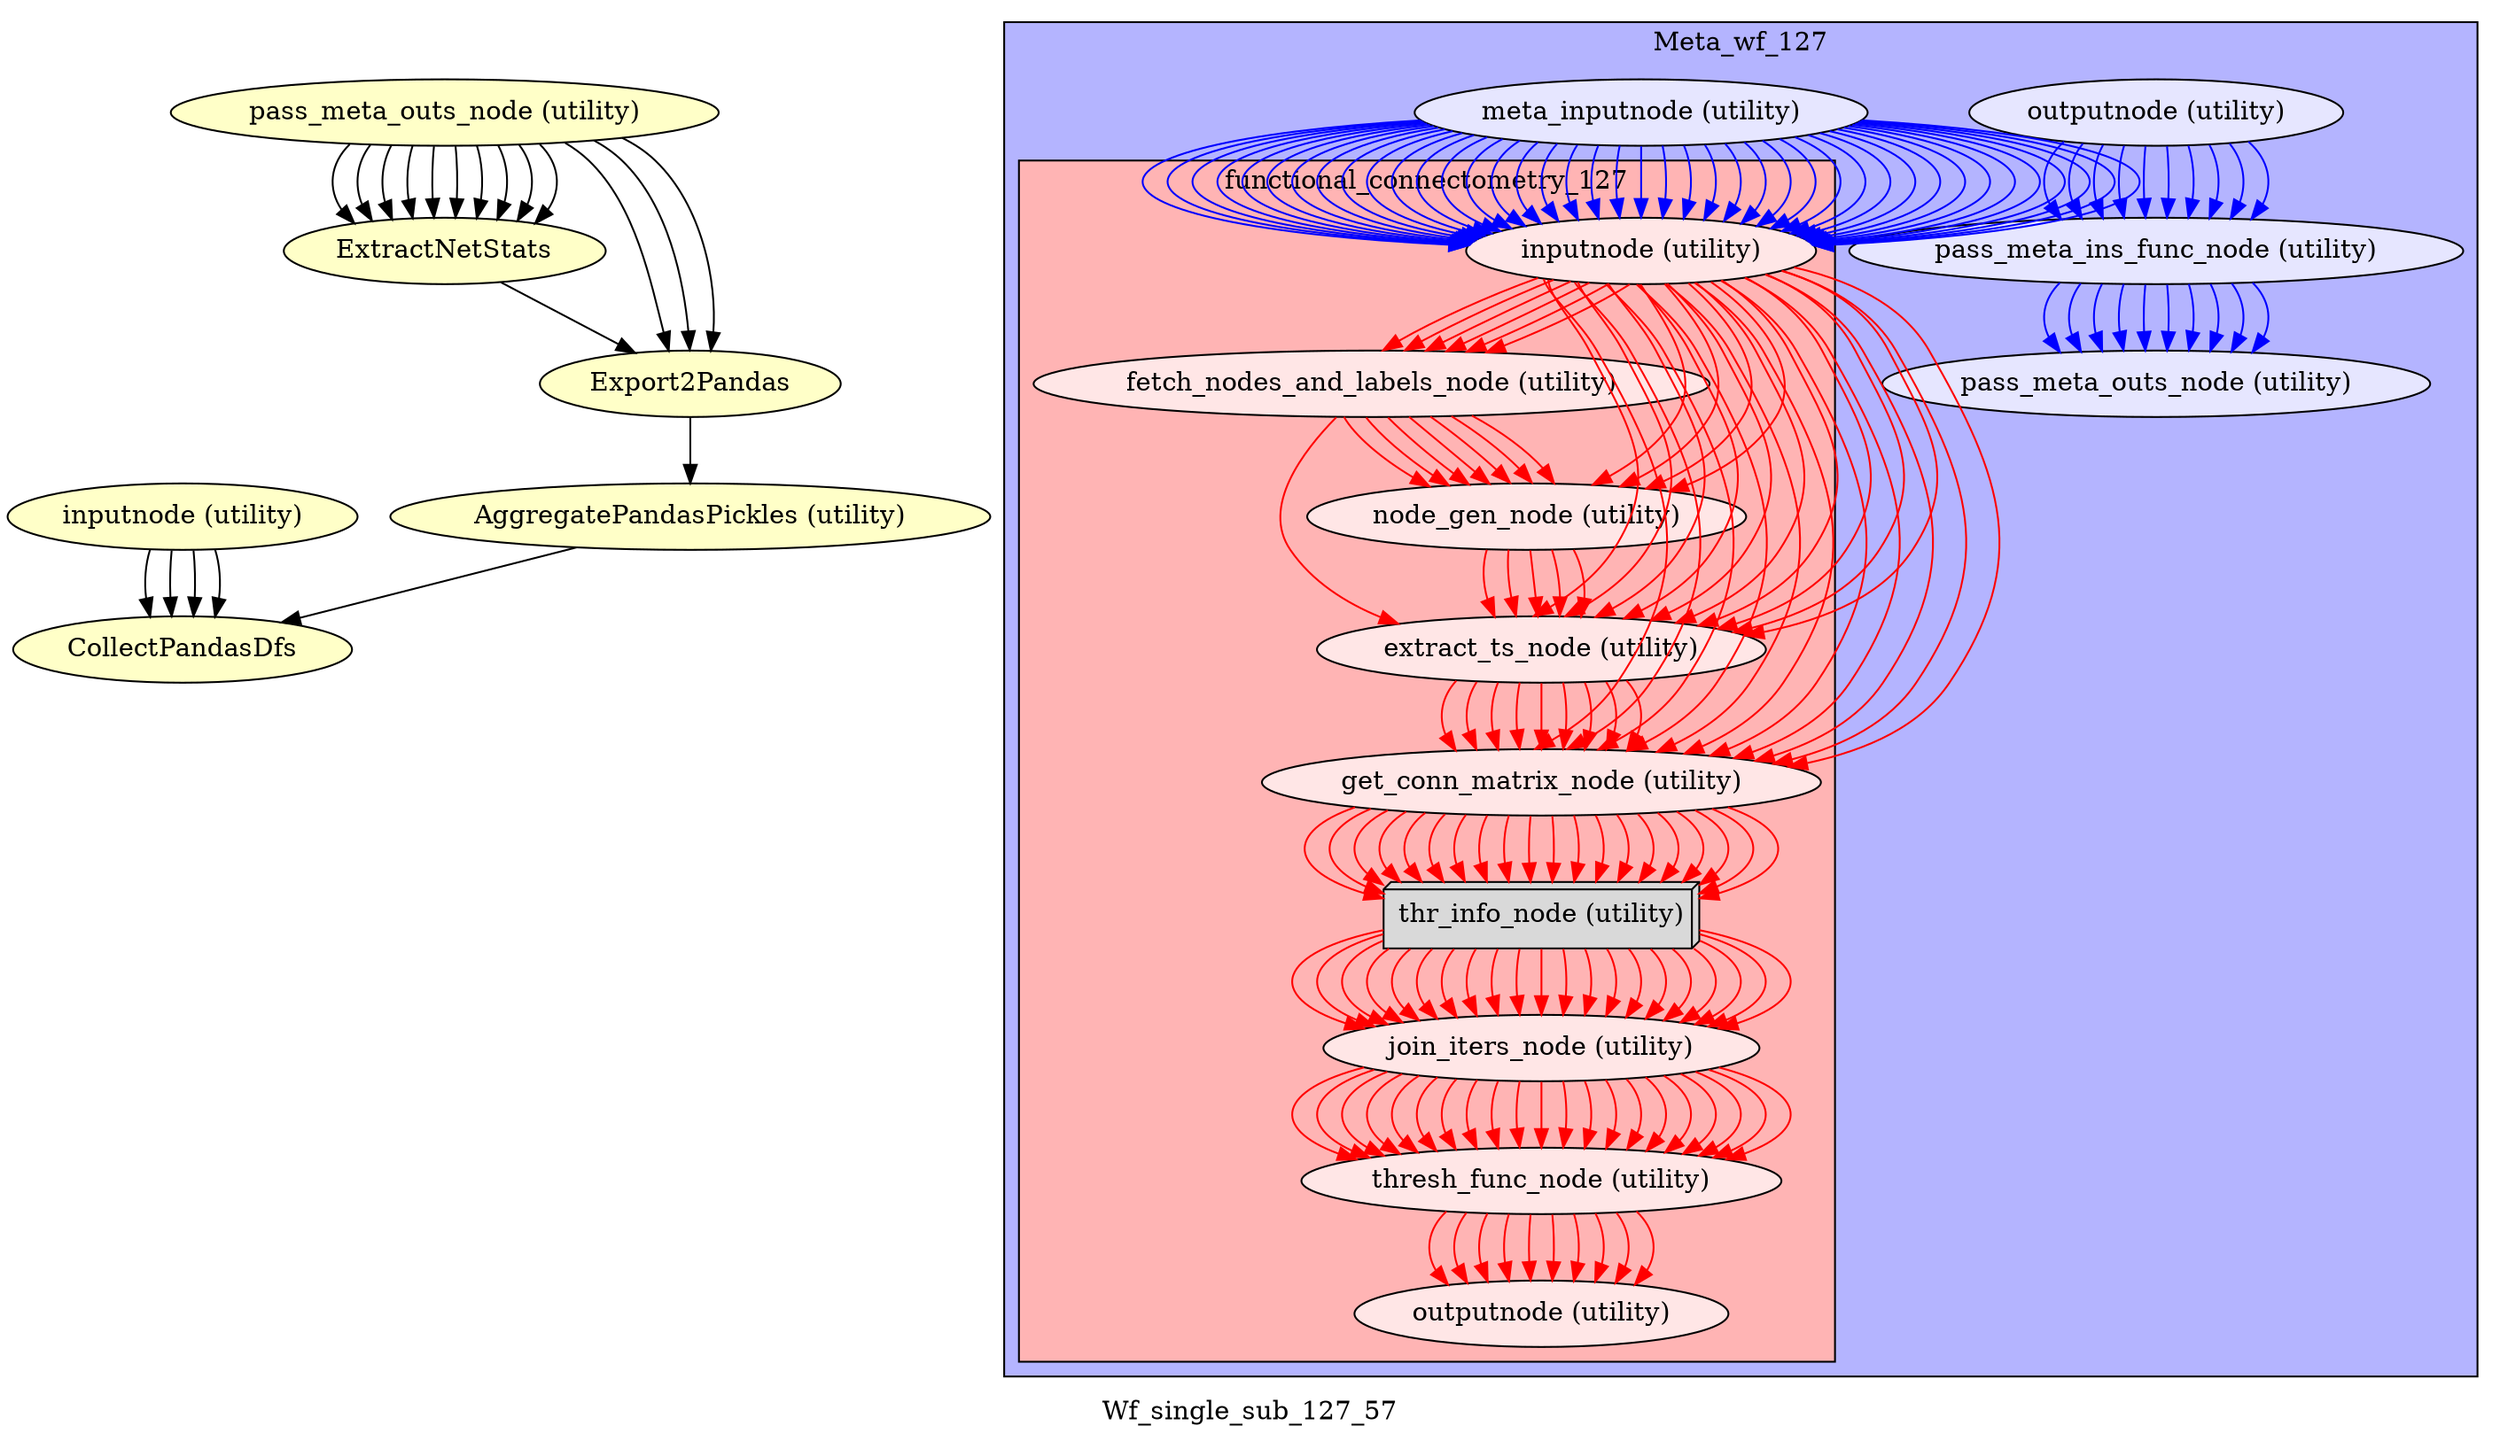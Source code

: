 digraph Wf_single_sub_127_57{
  label="Wf_single_sub_127_57";
  Wf_single_sub_127_57_inputnode[label="inputnode (utility)", style=filled, fillcolor="#FFFFC8"];
  Meta_wf_127_pass_meta_outs_node[label="pass_meta_outs_node (utility)", style=filled, fillcolor="#FFFFC8"];
  Wf_single_sub_127_57_ExtractNetStats[label="ExtractNetStats", style=filled, fillcolor="#FFFFC8"];
  Wf_single_sub_127_57_Export2Pandas[label="Export2Pandas", style=filled, fillcolor="#FFFFC8"];
  Wf_single_sub_127_57_AggregatePandasPickles[label="AggregatePandasPickles (utility)", style=filled, fillcolor="#FFFFC8"];
  Wf_single_sub_127_57_CollectPandasDfs[label="CollectPandasDfs", style=filled, fillcolor="#FFFFC8"];
  Wf_single_sub_127_57_inputnode -> Wf_single_sub_127_57_CollectPandasDfs;
  Wf_single_sub_127_57_inputnode -> Wf_single_sub_127_57_CollectPandasDfs;
  Wf_single_sub_127_57_inputnode -> Wf_single_sub_127_57_CollectPandasDfs;
  Wf_single_sub_127_57_inputnode -> Wf_single_sub_127_57_CollectPandasDfs;
  Wf_single_sub_127_57_ExtractNetStats -> Wf_single_sub_127_57_Export2Pandas;
  Wf_single_sub_127_57_Export2Pandas -> Wf_single_sub_127_57_AggregatePandasPickles;
  Wf_single_sub_127_57_AggregatePandasPickles -> Wf_single_sub_127_57_CollectPandasDfs;
  subgraph cluster_Wf_single_sub_127_57_Meta_wf_127 {
      edge [color="#0000FF"];
      style=filled;
      fillcolor="#B4B4FF";
      label="Meta_wf_127";
    Wf_single_sub_127_57_functional_connectometry_127_outputnode[label="outputnode (utility)", style=filled, fillcolor="#E6E6FF"];
    Wf_single_sub_127_57_Meta_wf_127_pass_meta_ins_func_node[label="pass_meta_ins_func_node (utility)", style=filled, fillcolor="#E6E6FF"];
    Wf_single_sub_127_57_Meta_wf_127_pass_meta_outs_node[label="pass_meta_outs_node (utility)", style=filled, fillcolor="#E6E6FF"];
    Wf_single_sub_127_57_Meta_wf_127_meta_inputnode[label="meta_inputnode (utility)", style=filled, fillcolor="#E6E6FF"];
    Wf_single_sub_127_57_Meta_wf_127_pass_meta_ins_func_node -> Wf_single_sub_127_57_Meta_wf_127_pass_meta_outs_node;
    Wf_single_sub_127_57_Meta_wf_127_pass_meta_ins_func_node -> Wf_single_sub_127_57_Meta_wf_127_pass_meta_outs_node;
    Wf_single_sub_127_57_Meta_wf_127_pass_meta_ins_func_node -> Wf_single_sub_127_57_Meta_wf_127_pass_meta_outs_node;
    Wf_single_sub_127_57_Meta_wf_127_pass_meta_ins_func_node -> Wf_single_sub_127_57_Meta_wf_127_pass_meta_outs_node;
    Wf_single_sub_127_57_Meta_wf_127_pass_meta_ins_func_node -> Wf_single_sub_127_57_Meta_wf_127_pass_meta_outs_node;
    Wf_single_sub_127_57_Meta_wf_127_pass_meta_ins_func_node -> Wf_single_sub_127_57_Meta_wf_127_pass_meta_outs_node;
    Wf_single_sub_127_57_Meta_wf_127_pass_meta_ins_func_node -> Wf_single_sub_127_57_Meta_wf_127_pass_meta_outs_node;
    Wf_single_sub_127_57_Meta_wf_127_pass_meta_ins_func_node -> Wf_single_sub_127_57_Meta_wf_127_pass_meta_outs_node;
    Wf_single_sub_127_57_Meta_wf_127_pass_meta_ins_func_node -> Wf_single_sub_127_57_Meta_wf_127_pass_meta_outs_node;
    Wf_single_sub_127_57_Meta_wf_127_pass_meta_ins_func_node -> Wf_single_sub_127_57_Meta_wf_127_pass_meta_outs_node;
    subgraph cluster_Wf_single_sub_127_57_Meta_wf_127_functional_connectometry_127 {
            edge [color="#FF0000"];
            style=filled;
            fillcolor="#FFB4B4";
            label="functional_connectometry_127";
        Wf_single_sub_127_57_Meta_wf_127_functional_connectometry_127_inputnode[label="inputnode (utility)", style=filled, fillcolor="#FFE6E6"];
        Wf_single_sub_127_57_Meta_wf_127_functional_connectometry_127_fetch_nodes_and_labels_node[label="fetch_nodes_and_labels_node (utility)", style=filled, fillcolor="#FFE6E6"];
        Wf_single_sub_127_57_Meta_wf_127_functional_connectometry_127_node_gen_node[label="node_gen_node (utility)", style=filled, fillcolor="#FFE6E6"];
        Wf_single_sub_127_57_Meta_wf_127_functional_connectometry_127_extract_ts_node[label="extract_ts_node (utility)", style=filled, fillcolor="#FFE6E6"];
        Wf_single_sub_127_57_Meta_wf_127_functional_connectometry_127_get_conn_matrix_node[label="get_conn_matrix_node (utility)", style=filled, fillcolor="#FFE6E6"];
        Wf_single_sub_127_57_Meta_wf_127_functional_connectometry_127_thr_info_node[label="thr_info_node (utility)", shape=box3d,style=filled, color=black, colorscheme=greys7 fillcolor=2];
        Wf_single_sub_127_57_Meta_wf_127_functional_connectometry_127_join_iters_node[label="join_iters_node (utility)", style=filled, fillcolor="#FFE6E6"];
        Wf_single_sub_127_57_Meta_wf_127_functional_connectometry_127_thresh_func_node[label="thresh_func_node (utility)", style=filled, fillcolor="#FFE6E6"];
        Wf_single_sub_127_57_Meta_wf_127_functional_connectometry_127_outputnode[label="outputnode (utility)", style=filled, fillcolor="#FFE6E6"];
        Wf_single_sub_127_57_Meta_wf_127_functional_connectometry_127_inputnode -> Wf_single_sub_127_57_Meta_wf_127_functional_connectometry_127_fetch_nodes_and_labels_node;
        Wf_single_sub_127_57_Meta_wf_127_functional_connectometry_127_inputnode -> Wf_single_sub_127_57_Meta_wf_127_functional_connectometry_127_fetch_nodes_and_labels_node;
        Wf_single_sub_127_57_Meta_wf_127_functional_connectometry_127_inputnode -> Wf_single_sub_127_57_Meta_wf_127_functional_connectometry_127_fetch_nodes_and_labels_node;
        Wf_single_sub_127_57_Meta_wf_127_functional_connectometry_127_inputnode -> Wf_single_sub_127_57_Meta_wf_127_functional_connectometry_127_fetch_nodes_and_labels_node;
        Wf_single_sub_127_57_Meta_wf_127_functional_connectometry_127_inputnode -> Wf_single_sub_127_57_Meta_wf_127_functional_connectometry_127_fetch_nodes_and_labels_node;
        Wf_single_sub_127_57_Meta_wf_127_functional_connectometry_127_inputnode -> Wf_single_sub_127_57_Meta_wf_127_functional_connectometry_127_fetch_nodes_and_labels_node;
        Wf_single_sub_127_57_Meta_wf_127_functional_connectometry_127_inputnode -> Wf_single_sub_127_57_Meta_wf_127_functional_connectometry_127_extract_ts_node;
        Wf_single_sub_127_57_Meta_wf_127_functional_connectometry_127_inputnode -> Wf_single_sub_127_57_Meta_wf_127_functional_connectometry_127_extract_ts_node;
        Wf_single_sub_127_57_Meta_wf_127_functional_connectometry_127_inputnode -> Wf_single_sub_127_57_Meta_wf_127_functional_connectometry_127_extract_ts_node;
        Wf_single_sub_127_57_Meta_wf_127_functional_connectometry_127_inputnode -> Wf_single_sub_127_57_Meta_wf_127_functional_connectometry_127_extract_ts_node;
        Wf_single_sub_127_57_Meta_wf_127_functional_connectometry_127_inputnode -> Wf_single_sub_127_57_Meta_wf_127_functional_connectometry_127_extract_ts_node;
        Wf_single_sub_127_57_Meta_wf_127_functional_connectometry_127_inputnode -> Wf_single_sub_127_57_Meta_wf_127_functional_connectometry_127_extract_ts_node;
        Wf_single_sub_127_57_Meta_wf_127_functional_connectometry_127_inputnode -> Wf_single_sub_127_57_Meta_wf_127_functional_connectometry_127_extract_ts_node;
        Wf_single_sub_127_57_Meta_wf_127_functional_connectometry_127_inputnode -> Wf_single_sub_127_57_Meta_wf_127_functional_connectometry_127_extract_ts_node;
        Wf_single_sub_127_57_Meta_wf_127_functional_connectometry_127_inputnode -> Wf_single_sub_127_57_Meta_wf_127_functional_connectometry_127_extract_ts_node;
        Wf_single_sub_127_57_Meta_wf_127_functional_connectometry_127_inputnode -> Wf_single_sub_127_57_Meta_wf_127_functional_connectometry_127_extract_ts_node;
        Wf_single_sub_127_57_Meta_wf_127_functional_connectometry_127_inputnode -> Wf_single_sub_127_57_Meta_wf_127_functional_connectometry_127_get_conn_matrix_node;
        Wf_single_sub_127_57_Meta_wf_127_functional_connectometry_127_inputnode -> Wf_single_sub_127_57_Meta_wf_127_functional_connectometry_127_get_conn_matrix_node;
        Wf_single_sub_127_57_Meta_wf_127_functional_connectometry_127_inputnode -> Wf_single_sub_127_57_Meta_wf_127_functional_connectometry_127_get_conn_matrix_node;
        Wf_single_sub_127_57_Meta_wf_127_functional_connectometry_127_inputnode -> Wf_single_sub_127_57_Meta_wf_127_functional_connectometry_127_get_conn_matrix_node;
        Wf_single_sub_127_57_Meta_wf_127_functional_connectometry_127_inputnode -> Wf_single_sub_127_57_Meta_wf_127_functional_connectometry_127_get_conn_matrix_node;
        Wf_single_sub_127_57_Meta_wf_127_functional_connectometry_127_inputnode -> Wf_single_sub_127_57_Meta_wf_127_functional_connectometry_127_get_conn_matrix_node;
        Wf_single_sub_127_57_Meta_wf_127_functional_connectometry_127_inputnode -> Wf_single_sub_127_57_Meta_wf_127_functional_connectometry_127_get_conn_matrix_node;
        Wf_single_sub_127_57_Meta_wf_127_functional_connectometry_127_inputnode -> Wf_single_sub_127_57_Meta_wf_127_functional_connectometry_127_get_conn_matrix_node;
        Wf_single_sub_127_57_Meta_wf_127_functional_connectometry_127_inputnode -> Wf_single_sub_127_57_Meta_wf_127_functional_connectometry_127_get_conn_matrix_node;
        Wf_single_sub_127_57_Meta_wf_127_functional_connectometry_127_inputnode -> Wf_single_sub_127_57_Meta_wf_127_functional_connectometry_127_get_conn_matrix_node;
        Wf_single_sub_127_57_Meta_wf_127_functional_connectometry_127_inputnode -> Wf_single_sub_127_57_Meta_wf_127_functional_connectometry_127_get_conn_matrix_node;
        Wf_single_sub_127_57_Meta_wf_127_functional_connectometry_127_inputnode -> Wf_single_sub_127_57_Meta_wf_127_functional_connectometry_127_node_gen_node;
        Wf_single_sub_127_57_Meta_wf_127_functional_connectometry_127_inputnode -> Wf_single_sub_127_57_Meta_wf_127_functional_connectometry_127_node_gen_node;
        Wf_single_sub_127_57_Meta_wf_127_functional_connectometry_127_inputnode -> Wf_single_sub_127_57_Meta_wf_127_functional_connectometry_127_node_gen_node;
        Wf_single_sub_127_57_Meta_wf_127_functional_connectometry_127_inputnode -> Wf_single_sub_127_57_Meta_wf_127_functional_connectometry_127_node_gen_node;
        Wf_single_sub_127_57_Meta_wf_127_functional_connectometry_127_fetch_nodes_and_labels_node -> Wf_single_sub_127_57_Meta_wf_127_functional_connectometry_127_node_gen_node;
        Wf_single_sub_127_57_Meta_wf_127_functional_connectometry_127_fetch_nodes_and_labels_node -> Wf_single_sub_127_57_Meta_wf_127_functional_connectometry_127_node_gen_node;
        Wf_single_sub_127_57_Meta_wf_127_functional_connectometry_127_fetch_nodes_and_labels_node -> Wf_single_sub_127_57_Meta_wf_127_functional_connectometry_127_node_gen_node;
        Wf_single_sub_127_57_Meta_wf_127_functional_connectometry_127_fetch_nodes_and_labels_node -> Wf_single_sub_127_57_Meta_wf_127_functional_connectometry_127_node_gen_node;
        Wf_single_sub_127_57_Meta_wf_127_functional_connectometry_127_fetch_nodes_and_labels_node -> Wf_single_sub_127_57_Meta_wf_127_functional_connectometry_127_node_gen_node;
        Wf_single_sub_127_57_Meta_wf_127_functional_connectometry_127_fetch_nodes_and_labels_node -> Wf_single_sub_127_57_Meta_wf_127_functional_connectometry_127_node_gen_node;
        Wf_single_sub_127_57_Meta_wf_127_functional_connectometry_127_fetch_nodes_and_labels_node -> Wf_single_sub_127_57_Meta_wf_127_functional_connectometry_127_node_gen_node;
        Wf_single_sub_127_57_Meta_wf_127_functional_connectometry_127_fetch_nodes_and_labels_node -> Wf_single_sub_127_57_Meta_wf_127_functional_connectometry_127_extract_ts_node;
        Wf_single_sub_127_57_Meta_wf_127_functional_connectometry_127_node_gen_node -> Wf_single_sub_127_57_Meta_wf_127_functional_connectometry_127_extract_ts_node;
        Wf_single_sub_127_57_Meta_wf_127_functional_connectometry_127_node_gen_node -> Wf_single_sub_127_57_Meta_wf_127_functional_connectometry_127_extract_ts_node;
        Wf_single_sub_127_57_Meta_wf_127_functional_connectometry_127_node_gen_node -> Wf_single_sub_127_57_Meta_wf_127_functional_connectometry_127_extract_ts_node;
        Wf_single_sub_127_57_Meta_wf_127_functional_connectometry_127_node_gen_node -> Wf_single_sub_127_57_Meta_wf_127_functional_connectometry_127_extract_ts_node;
        Wf_single_sub_127_57_Meta_wf_127_functional_connectometry_127_node_gen_node -> Wf_single_sub_127_57_Meta_wf_127_functional_connectometry_127_extract_ts_node;
        Wf_single_sub_127_57_Meta_wf_127_functional_connectometry_127_extract_ts_node -> Wf_single_sub_127_57_Meta_wf_127_functional_connectometry_127_get_conn_matrix_node;
        Wf_single_sub_127_57_Meta_wf_127_functional_connectometry_127_extract_ts_node -> Wf_single_sub_127_57_Meta_wf_127_functional_connectometry_127_get_conn_matrix_node;
        Wf_single_sub_127_57_Meta_wf_127_functional_connectometry_127_extract_ts_node -> Wf_single_sub_127_57_Meta_wf_127_functional_connectometry_127_get_conn_matrix_node;
        Wf_single_sub_127_57_Meta_wf_127_functional_connectometry_127_extract_ts_node -> Wf_single_sub_127_57_Meta_wf_127_functional_connectometry_127_get_conn_matrix_node;
        Wf_single_sub_127_57_Meta_wf_127_functional_connectometry_127_extract_ts_node -> Wf_single_sub_127_57_Meta_wf_127_functional_connectometry_127_get_conn_matrix_node;
        Wf_single_sub_127_57_Meta_wf_127_functional_connectometry_127_extract_ts_node -> Wf_single_sub_127_57_Meta_wf_127_functional_connectometry_127_get_conn_matrix_node;
        Wf_single_sub_127_57_Meta_wf_127_functional_connectometry_127_extract_ts_node -> Wf_single_sub_127_57_Meta_wf_127_functional_connectometry_127_get_conn_matrix_node;
        Wf_single_sub_127_57_Meta_wf_127_functional_connectometry_127_extract_ts_node -> Wf_single_sub_127_57_Meta_wf_127_functional_connectometry_127_get_conn_matrix_node;
        Wf_single_sub_127_57_Meta_wf_127_functional_connectometry_127_extract_ts_node -> Wf_single_sub_127_57_Meta_wf_127_functional_connectometry_127_get_conn_matrix_node;
        Wf_single_sub_127_57_Meta_wf_127_functional_connectometry_127_get_conn_matrix_node -> Wf_single_sub_127_57_Meta_wf_127_functional_connectometry_127_thr_info_node;
        Wf_single_sub_127_57_Meta_wf_127_functional_connectometry_127_get_conn_matrix_node -> Wf_single_sub_127_57_Meta_wf_127_functional_connectometry_127_thr_info_node;
        Wf_single_sub_127_57_Meta_wf_127_functional_connectometry_127_get_conn_matrix_node -> Wf_single_sub_127_57_Meta_wf_127_functional_connectometry_127_thr_info_node;
        Wf_single_sub_127_57_Meta_wf_127_functional_connectometry_127_get_conn_matrix_node -> Wf_single_sub_127_57_Meta_wf_127_functional_connectometry_127_thr_info_node;
        Wf_single_sub_127_57_Meta_wf_127_functional_connectometry_127_get_conn_matrix_node -> Wf_single_sub_127_57_Meta_wf_127_functional_connectometry_127_thr_info_node;
        Wf_single_sub_127_57_Meta_wf_127_functional_connectometry_127_get_conn_matrix_node -> Wf_single_sub_127_57_Meta_wf_127_functional_connectometry_127_thr_info_node;
        Wf_single_sub_127_57_Meta_wf_127_functional_connectometry_127_get_conn_matrix_node -> Wf_single_sub_127_57_Meta_wf_127_functional_connectometry_127_thr_info_node;
        Wf_single_sub_127_57_Meta_wf_127_functional_connectometry_127_get_conn_matrix_node -> Wf_single_sub_127_57_Meta_wf_127_functional_connectometry_127_thr_info_node;
        Wf_single_sub_127_57_Meta_wf_127_functional_connectometry_127_get_conn_matrix_node -> Wf_single_sub_127_57_Meta_wf_127_functional_connectometry_127_thr_info_node;
        Wf_single_sub_127_57_Meta_wf_127_functional_connectometry_127_get_conn_matrix_node -> Wf_single_sub_127_57_Meta_wf_127_functional_connectometry_127_thr_info_node;
        Wf_single_sub_127_57_Meta_wf_127_functional_connectometry_127_get_conn_matrix_node -> Wf_single_sub_127_57_Meta_wf_127_functional_connectometry_127_thr_info_node;
        Wf_single_sub_127_57_Meta_wf_127_functional_connectometry_127_get_conn_matrix_node -> Wf_single_sub_127_57_Meta_wf_127_functional_connectometry_127_thr_info_node;
        Wf_single_sub_127_57_Meta_wf_127_functional_connectometry_127_get_conn_matrix_node -> Wf_single_sub_127_57_Meta_wf_127_functional_connectometry_127_thr_info_node;
        Wf_single_sub_127_57_Meta_wf_127_functional_connectometry_127_get_conn_matrix_node -> Wf_single_sub_127_57_Meta_wf_127_functional_connectometry_127_thr_info_node;
        Wf_single_sub_127_57_Meta_wf_127_functional_connectometry_127_get_conn_matrix_node -> Wf_single_sub_127_57_Meta_wf_127_functional_connectometry_127_thr_info_node;
        Wf_single_sub_127_57_Meta_wf_127_functional_connectometry_127_get_conn_matrix_node -> Wf_single_sub_127_57_Meta_wf_127_functional_connectometry_127_thr_info_node;
        Wf_single_sub_127_57_Meta_wf_127_functional_connectometry_127_get_conn_matrix_node -> Wf_single_sub_127_57_Meta_wf_127_functional_connectometry_127_thr_info_node;
        Wf_single_sub_127_57_Meta_wf_127_functional_connectometry_127_get_conn_matrix_node -> Wf_single_sub_127_57_Meta_wf_127_functional_connectometry_127_thr_info_node;
        Wf_single_sub_127_57_Meta_wf_127_functional_connectometry_127_get_conn_matrix_node -> Wf_single_sub_127_57_Meta_wf_127_functional_connectometry_127_thr_info_node;
        Wf_single_sub_127_57_Meta_wf_127_functional_connectometry_127_get_conn_matrix_node -> Wf_single_sub_127_57_Meta_wf_127_functional_connectometry_127_thr_info_node;
        Wf_single_sub_127_57_Meta_wf_127_functional_connectometry_127_thr_info_node -> Wf_single_sub_127_57_Meta_wf_127_functional_connectometry_127_join_iters_node;
        Wf_single_sub_127_57_Meta_wf_127_functional_connectometry_127_thr_info_node -> Wf_single_sub_127_57_Meta_wf_127_functional_connectometry_127_join_iters_node;
        Wf_single_sub_127_57_Meta_wf_127_functional_connectometry_127_thr_info_node -> Wf_single_sub_127_57_Meta_wf_127_functional_connectometry_127_join_iters_node;
        Wf_single_sub_127_57_Meta_wf_127_functional_connectometry_127_thr_info_node -> Wf_single_sub_127_57_Meta_wf_127_functional_connectometry_127_join_iters_node;
        Wf_single_sub_127_57_Meta_wf_127_functional_connectometry_127_thr_info_node -> Wf_single_sub_127_57_Meta_wf_127_functional_connectometry_127_join_iters_node;
        Wf_single_sub_127_57_Meta_wf_127_functional_connectometry_127_thr_info_node -> Wf_single_sub_127_57_Meta_wf_127_functional_connectometry_127_join_iters_node;
        Wf_single_sub_127_57_Meta_wf_127_functional_connectometry_127_thr_info_node -> Wf_single_sub_127_57_Meta_wf_127_functional_connectometry_127_join_iters_node;
        Wf_single_sub_127_57_Meta_wf_127_functional_connectometry_127_thr_info_node -> Wf_single_sub_127_57_Meta_wf_127_functional_connectometry_127_join_iters_node;
        Wf_single_sub_127_57_Meta_wf_127_functional_connectometry_127_thr_info_node -> Wf_single_sub_127_57_Meta_wf_127_functional_connectometry_127_join_iters_node;
        Wf_single_sub_127_57_Meta_wf_127_functional_connectometry_127_thr_info_node -> Wf_single_sub_127_57_Meta_wf_127_functional_connectometry_127_join_iters_node;
        Wf_single_sub_127_57_Meta_wf_127_functional_connectometry_127_thr_info_node -> Wf_single_sub_127_57_Meta_wf_127_functional_connectometry_127_join_iters_node;
        Wf_single_sub_127_57_Meta_wf_127_functional_connectometry_127_thr_info_node -> Wf_single_sub_127_57_Meta_wf_127_functional_connectometry_127_join_iters_node;
        Wf_single_sub_127_57_Meta_wf_127_functional_connectometry_127_thr_info_node -> Wf_single_sub_127_57_Meta_wf_127_functional_connectometry_127_join_iters_node;
        Wf_single_sub_127_57_Meta_wf_127_functional_connectometry_127_thr_info_node -> Wf_single_sub_127_57_Meta_wf_127_functional_connectometry_127_join_iters_node;
        Wf_single_sub_127_57_Meta_wf_127_functional_connectometry_127_thr_info_node -> Wf_single_sub_127_57_Meta_wf_127_functional_connectometry_127_join_iters_node;
        Wf_single_sub_127_57_Meta_wf_127_functional_connectometry_127_thr_info_node -> Wf_single_sub_127_57_Meta_wf_127_functional_connectometry_127_join_iters_node;
        Wf_single_sub_127_57_Meta_wf_127_functional_connectometry_127_thr_info_node -> Wf_single_sub_127_57_Meta_wf_127_functional_connectometry_127_join_iters_node;
        Wf_single_sub_127_57_Meta_wf_127_functional_connectometry_127_thr_info_node -> Wf_single_sub_127_57_Meta_wf_127_functional_connectometry_127_join_iters_node;
        Wf_single_sub_127_57_Meta_wf_127_functional_connectometry_127_thr_info_node -> Wf_single_sub_127_57_Meta_wf_127_functional_connectometry_127_join_iters_node;
        Wf_single_sub_127_57_Meta_wf_127_functional_connectometry_127_thr_info_node -> Wf_single_sub_127_57_Meta_wf_127_functional_connectometry_127_join_iters_node;
        Wf_single_sub_127_57_Meta_wf_127_functional_connectometry_127_thr_info_node -> Wf_single_sub_127_57_Meta_wf_127_functional_connectometry_127_join_iters_node;
        Wf_single_sub_127_57_Meta_wf_127_functional_connectometry_127_join_iters_node -> Wf_single_sub_127_57_Meta_wf_127_functional_connectometry_127_thresh_func_node;
        Wf_single_sub_127_57_Meta_wf_127_functional_connectometry_127_join_iters_node -> Wf_single_sub_127_57_Meta_wf_127_functional_connectometry_127_thresh_func_node;
        Wf_single_sub_127_57_Meta_wf_127_functional_connectometry_127_join_iters_node -> Wf_single_sub_127_57_Meta_wf_127_functional_connectometry_127_thresh_func_node;
        Wf_single_sub_127_57_Meta_wf_127_functional_connectometry_127_join_iters_node -> Wf_single_sub_127_57_Meta_wf_127_functional_connectometry_127_thresh_func_node;
        Wf_single_sub_127_57_Meta_wf_127_functional_connectometry_127_join_iters_node -> Wf_single_sub_127_57_Meta_wf_127_functional_connectometry_127_thresh_func_node;
        Wf_single_sub_127_57_Meta_wf_127_functional_connectometry_127_join_iters_node -> Wf_single_sub_127_57_Meta_wf_127_functional_connectometry_127_thresh_func_node;
        Wf_single_sub_127_57_Meta_wf_127_functional_connectometry_127_join_iters_node -> Wf_single_sub_127_57_Meta_wf_127_functional_connectometry_127_thresh_func_node;
        Wf_single_sub_127_57_Meta_wf_127_functional_connectometry_127_join_iters_node -> Wf_single_sub_127_57_Meta_wf_127_functional_connectometry_127_thresh_func_node;
        Wf_single_sub_127_57_Meta_wf_127_functional_connectometry_127_join_iters_node -> Wf_single_sub_127_57_Meta_wf_127_functional_connectometry_127_thresh_func_node;
        Wf_single_sub_127_57_Meta_wf_127_functional_connectometry_127_join_iters_node -> Wf_single_sub_127_57_Meta_wf_127_functional_connectometry_127_thresh_func_node;
        Wf_single_sub_127_57_Meta_wf_127_functional_connectometry_127_join_iters_node -> Wf_single_sub_127_57_Meta_wf_127_functional_connectometry_127_thresh_func_node;
        Wf_single_sub_127_57_Meta_wf_127_functional_connectometry_127_join_iters_node -> Wf_single_sub_127_57_Meta_wf_127_functional_connectometry_127_thresh_func_node;
        Wf_single_sub_127_57_Meta_wf_127_functional_connectometry_127_join_iters_node -> Wf_single_sub_127_57_Meta_wf_127_functional_connectometry_127_thresh_func_node;
        Wf_single_sub_127_57_Meta_wf_127_functional_connectometry_127_join_iters_node -> Wf_single_sub_127_57_Meta_wf_127_functional_connectometry_127_thresh_func_node;
        Wf_single_sub_127_57_Meta_wf_127_functional_connectometry_127_join_iters_node -> Wf_single_sub_127_57_Meta_wf_127_functional_connectometry_127_thresh_func_node;
        Wf_single_sub_127_57_Meta_wf_127_functional_connectometry_127_join_iters_node -> Wf_single_sub_127_57_Meta_wf_127_functional_connectometry_127_thresh_func_node;
        Wf_single_sub_127_57_Meta_wf_127_functional_connectometry_127_join_iters_node -> Wf_single_sub_127_57_Meta_wf_127_functional_connectometry_127_thresh_func_node;
        Wf_single_sub_127_57_Meta_wf_127_functional_connectometry_127_join_iters_node -> Wf_single_sub_127_57_Meta_wf_127_functional_connectometry_127_thresh_func_node;
        Wf_single_sub_127_57_Meta_wf_127_functional_connectometry_127_join_iters_node -> Wf_single_sub_127_57_Meta_wf_127_functional_connectometry_127_thresh_func_node;
        Wf_single_sub_127_57_Meta_wf_127_functional_connectometry_127_join_iters_node -> Wf_single_sub_127_57_Meta_wf_127_functional_connectometry_127_thresh_func_node;
        Wf_single_sub_127_57_Meta_wf_127_functional_connectometry_127_join_iters_node -> Wf_single_sub_127_57_Meta_wf_127_functional_connectometry_127_thresh_func_node;
        Wf_single_sub_127_57_Meta_wf_127_functional_connectometry_127_thresh_func_node -> Wf_single_sub_127_57_Meta_wf_127_functional_connectometry_127_outputnode;
        Wf_single_sub_127_57_Meta_wf_127_functional_connectometry_127_thresh_func_node -> Wf_single_sub_127_57_Meta_wf_127_functional_connectometry_127_outputnode;
        Wf_single_sub_127_57_Meta_wf_127_functional_connectometry_127_thresh_func_node -> Wf_single_sub_127_57_Meta_wf_127_functional_connectometry_127_outputnode;
        Wf_single_sub_127_57_Meta_wf_127_functional_connectometry_127_thresh_func_node -> Wf_single_sub_127_57_Meta_wf_127_functional_connectometry_127_outputnode;
        Wf_single_sub_127_57_Meta_wf_127_functional_connectometry_127_thresh_func_node -> Wf_single_sub_127_57_Meta_wf_127_functional_connectometry_127_outputnode;
        Wf_single_sub_127_57_Meta_wf_127_functional_connectometry_127_thresh_func_node -> Wf_single_sub_127_57_Meta_wf_127_functional_connectometry_127_outputnode;
        Wf_single_sub_127_57_Meta_wf_127_functional_connectometry_127_thresh_func_node -> Wf_single_sub_127_57_Meta_wf_127_functional_connectometry_127_outputnode;
        Wf_single_sub_127_57_Meta_wf_127_functional_connectometry_127_thresh_func_node -> Wf_single_sub_127_57_Meta_wf_127_functional_connectometry_127_outputnode;
        Wf_single_sub_127_57_Meta_wf_127_functional_connectometry_127_thresh_func_node -> Wf_single_sub_127_57_Meta_wf_127_functional_connectometry_127_outputnode;
        Wf_single_sub_127_57_Meta_wf_127_functional_connectometry_127_thresh_func_node -> Wf_single_sub_127_57_Meta_wf_127_functional_connectometry_127_outputnode;
    }
    Wf_single_sub_127_57_Meta_wf_127_meta_inputnode -> Wf_single_sub_127_57_Meta_wf_127_functional_connectometry_127_inputnode;
    Wf_single_sub_127_57_Meta_wf_127_meta_inputnode -> Wf_single_sub_127_57_Meta_wf_127_functional_connectometry_127_inputnode;
    Wf_single_sub_127_57_Meta_wf_127_meta_inputnode -> Wf_single_sub_127_57_Meta_wf_127_functional_connectometry_127_inputnode;
    Wf_single_sub_127_57_Meta_wf_127_meta_inputnode -> Wf_single_sub_127_57_Meta_wf_127_functional_connectometry_127_inputnode;
    Wf_single_sub_127_57_Meta_wf_127_meta_inputnode -> Wf_single_sub_127_57_Meta_wf_127_functional_connectometry_127_inputnode;
    Wf_single_sub_127_57_Meta_wf_127_meta_inputnode -> Wf_single_sub_127_57_Meta_wf_127_functional_connectometry_127_inputnode;
    Wf_single_sub_127_57_Meta_wf_127_meta_inputnode -> Wf_single_sub_127_57_Meta_wf_127_functional_connectometry_127_inputnode;
    Wf_single_sub_127_57_Meta_wf_127_meta_inputnode -> Wf_single_sub_127_57_Meta_wf_127_functional_connectometry_127_inputnode;
    Wf_single_sub_127_57_Meta_wf_127_meta_inputnode -> Wf_single_sub_127_57_Meta_wf_127_functional_connectometry_127_inputnode;
    Wf_single_sub_127_57_Meta_wf_127_meta_inputnode -> Wf_single_sub_127_57_Meta_wf_127_functional_connectometry_127_inputnode;
    Wf_single_sub_127_57_Meta_wf_127_meta_inputnode -> Wf_single_sub_127_57_Meta_wf_127_functional_connectometry_127_inputnode;
    Wf_single_sub_127_57_Meta_wf_127_meta_inputnode -> Wf_single_sub_127_57_Meta_wf_127_functional_connectometry_127_inputnode;
    Wf_single_sub_127_57_Meta_wf_127_meta_inputnode -> Wf_single_sub_127_57_Meta_wf_127_functional_connectometry_127_inputnode;
    Wf_single_sub_127_57_Meta_wf_127_meta_inputnode -> Wf_single_sub_127_57_Meta_wf_127_functional_connectometry_127_inputnode;
    Wf_single_sub_127_57_Meta_wf_127_meta_inputnode -> Wf_single_sub_127_57_Meta_wf_127_functional_connectometry_127_inputnode;
    Wf_single_sub_127_57_Meta_wf_127_meta_inputnode -> Wf_single_sub_127_57_Meta_wf_127_functional_connectometry_127_inputnode;
    Wf_single_sub_127_57_Meta_wf_127_meta_inputnode -> Wf_single_sub_127_57_Meta_wf_127_functional_connectometry_127_inputnode;
    Wf_single_sub_127_57_Meta_wf_127_meta_inputnode -> Wf_single_sub_127_57_Meta_wf_127_functional_connectometry_127_inputnode;
    Wf_single_sub_127_57_Meta_wf_127_meta_inputnode -> Wf_single_sub_127_57_Meta_wf_127_functional_connectometry_127_inputnode;
    Wf_single_sub_127_57_Meta_wf_127_meta_inputnode -> Wf_single_sub_127_57_Meta_wf_127_functional_connectometry_127_inputnode;
    Wf_single_sub_127_57_Meta_wf_127_meta_inputnode -> Wf_single_sub_127_57_Meta_wf_127_functional_connectometry_127_inputnode;
    Wf_single_sub_127_57_Meta_wf_127_meta_inputnode -> Wf_single_sub_127_57_Meta_wf_127_functional_connectometry_127_inputnode;
    Wf_single_sub_127_57_Meta_wf_127_meta_inputnode -> Wf_single_sub_127_57_Meta_wf_127_functional_connectometry_127_inputnode;
    Wf_single_sub_127_57_Meta_wf_127_meta_inputnode -> Wf_single_sub_127_57_Meta_wf_127_functional_connectometry_127_inputnode;
    Wf_single_sub_127_57_Meta_wf_127_meta_inputnode -> Wf_single_sub_127_57_Meta_wf_127_functional_connectometry_127_inputnode;
    Wf_single_sub_127_57_Meta_wf_127_meta_inputnode -> Wf_single_sub_127_57_Meta_wf_127_functional_connectometry_127_inputnode;
    Wf_single_sub_127_57_Meta_wf_127_meta_inputnode -> Wf_single_sub_127_57_Meta_wf_127_functional_connectometry_127_inputnode;
    Wf_single_sub_127_57_Meta_wf_127_meta_inputnode -> Wf_single_sub_127_57_Meta_wf_127_functional_connectometry_127_inputnode;
    Wf_single_sub_127_57_Meta_wf_127_meta_inputnode -> Wf_single_sub_127_57_Meta_wf_127_functional_connectometry_127_inputnode;
    Wf_single_sub_127_57_Meta_wf_127_meta_inputnode -> Wf_single_sub_127_57_Meta_wf_127_functional_connectometry_127_inputnode;
    Wf_single_sub_127_57_Meta_wf_127_meta_inputnode -> Wf_single_sub_127_57_Meta_wf_127_functional_connectometry_127_inputnode;
    Wf_single_sub_127_57_Meta_wf_127_meta_inputnode -> Wf_single_sub_127_57_Meta_wf_127_functional_connectometry_127_inputnode;
    Wf_single_sub_127_57_Meta_wf_127_meta_inputnode -> Wf_single_sub_127_57_Meta_wf_127_functional_connectometry_127_inputnode;
    Wf_single_sub_127_57_Meta_wf_127_meta_inputnode -> Wf_single_sub_127_57_Meta_wf_127_functional_connectometry_127_inputnode;
    Wf_single_sub_127_57_Meta_wf_127_meta_inputnode -> Wf_single_sub_127_57_Meta_wf_127_functional_connectometry_127_inputnode;
    Wf_single_sub_127_57_Meta_wf_127_meta_inputnode -> Wf_single_sub_127_57_Meta_wf_127_functional_connectometry_127_inputnode;
    Wf_single_sub_127_57_Meta_wf_127_meta_inputnode -> Wf_single_sub_127_57_Meta_wf_127_functional_connectometry_127_inputnode;
    Wf_single_sub_127_57_Meta_wf_127_meta_inputnode -> Wf_single_sub_127_57_Meta_wf_127_functional_connectometry_127_inputnode;
    Wf_single_sub_127_57_Meta_wf_127_meta_inputnode -> Wf_single_sub_127_57_Meta_wf_127_functional_connectometry_127_inputnode;
    Wf_single_sub_127_57_Meta_wf_127_meta_inputnode -> Wf_single_sub_127_57_Meta_wf_127_functional_connectometry_127_inputnode;
    Wf_single_sub_127_57_Meta_wf_127_meta_inputnode -> Wf_single_sub_127_57_Meta_wf_127_functional_connectometry_127_inputnode;
    Wf_single_sub_127_57_functional_connectometry_127_outputnode -> Wf_single_sub_127_57_Meta_wf_127_pass_meta_ins_func_node;
    Wf_single_sub_127_57_functional_connectometry_127_outputnode -> Wf_single_sub_127_57_Meta_wf_127_pass_meta_ins_func_node;
    Wf_single_sub_127_57_functional_connectometry_127_outputnode -> Wf_single_sub_127_57_Meta_wf_127_pass_meta_ins_func_node;
    Wf_single_sub_127_57_functional_connectometry_127_outputnode -> Wf_single_sub_127_57_Meta_wf_127_pass_meta_ins_func_node;
    Wf_single_sub_127_57_functional_connectometry_127_outputnode -> Wf_single_sub_127_57_Meta_wf_127_pass_meta_ins_func_node;
    Wf_single_sub_127_57_functional_connectometry_127_outputnode -> Wf_single_sub_127_57_Meta_wf_127_pass_meta_ins_func_node;
    Wf_single_sub_127_57_functional_connectometry_127_outputnode -> Wf_single_sub_127_57_Meta_wf_127_pass_meta_ins_func_node;
    Wf_single_sub_127_57_functional_connectometry_127_outputnode -> Wf_single_sub_127_57_Meta_wf_127_pass_meta_ins_func_node;
    Wf_single_sub_127_57_functional_connectometry_127_outputnode -> Wf_single_sub_127_57_Meta_wf_127_pass_meta_ins_func_node;
    Wf_single_sub_127_57_functional_connectometry_127_outputnode -> Wf_single_sub_127_57_Meta_wf_127_pass_meta_ins_func_node;
  }
  Meta_wf_127_pass_meta_outs_node -> Wf_single_sub_127_57_ExtractNetStats;
  Meta_wf_127_pass_meta_outs_node -> Wf_single_sub_127_57_ExtractNetStats;
  Meta_wf_127_pass_meta_outs_node -> Wf_single_sub_127_57_ExtractNetStats;
  Meta_wf_127_pass_meta_outs_node -> Wf_single_sub_127_57_ExtractNetStats;
  Meta_wf_127_pass_meta_outs_node -> Wf_single_sub_127_57_ExtractNetStats;
  Meta_wf_127_pass_meta_outs_node -> Wf_single_sub_127_57_ExtractNetStats;
  Meta_wf_127_pass_meta_outs_node -> Wf_single_sub_127_57_ExtractNetStats;
  Meta_wf_127_pass_meta_outs_node -> Wf_single_sub_127_57_ExtractNetStats;
  Meta_wf_127_pass_meta_outs_node -> Wf_single_sub_127_57_ExtractNetStats;
  Meta_wf_127_pass_meta_outs_node -> Wf_single_sub_127_57_ExtractNetStats;
  Meta_wf_127_pass_meta_outs_node -> Wf_single_sub_127_57_Export2Pandas;
  Meta_wf_127_pass_meta_outs_node -> Wf_single_sub_127_57_Export2Pandas;
  Meta_wf_127_pass_meta_outs_node -> Wf_single_sub_127_57_Export2Pandas;
}